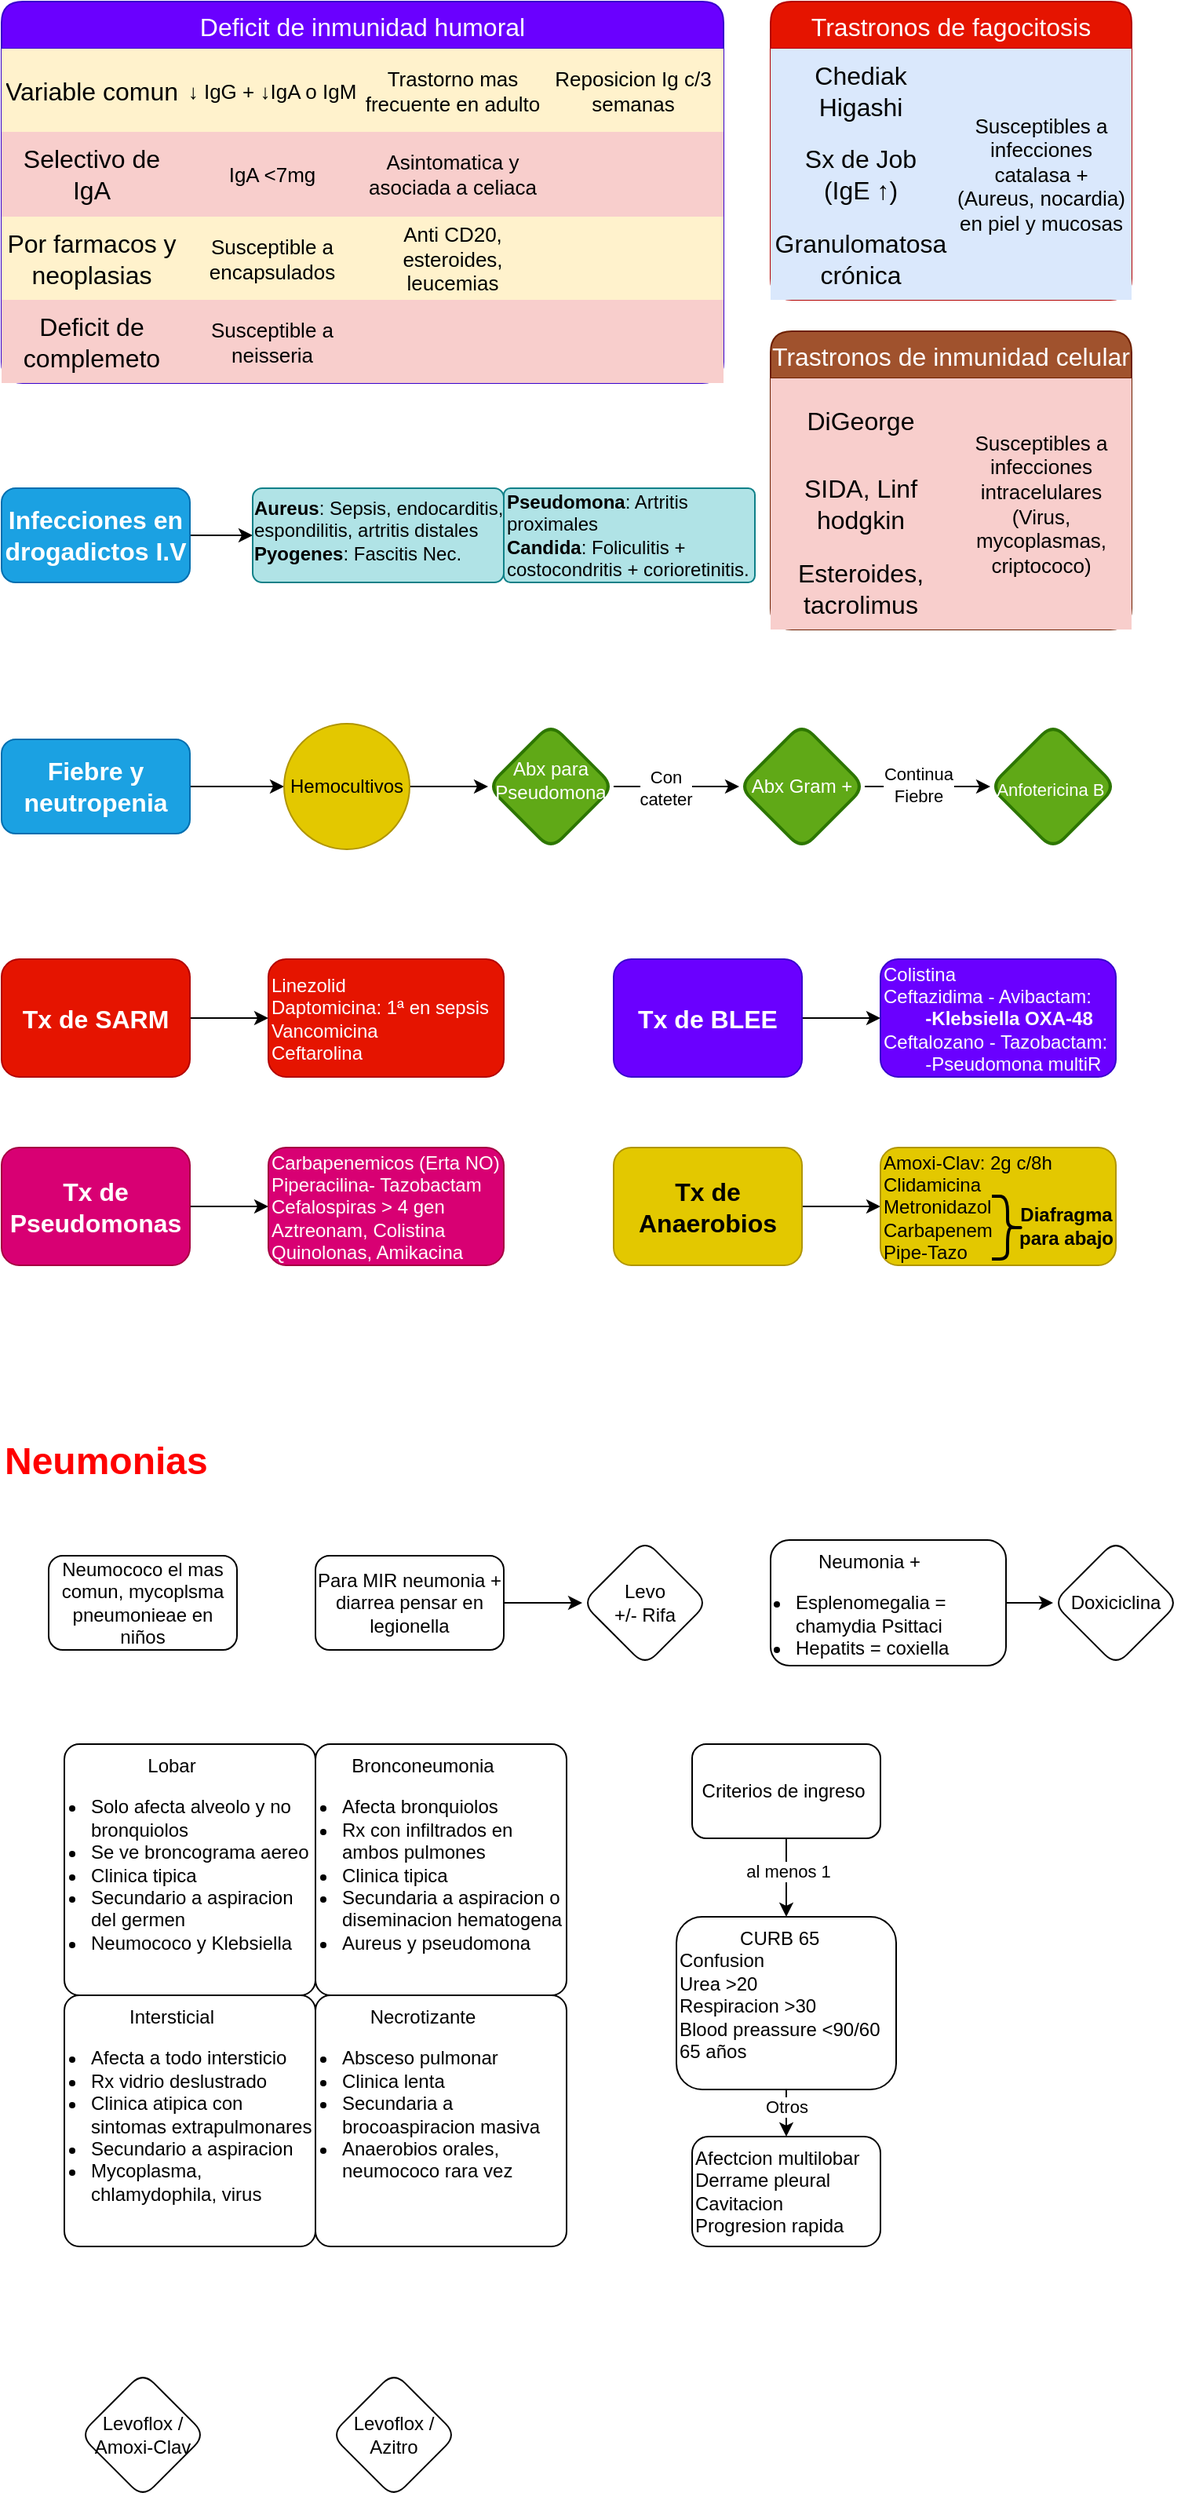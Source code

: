 <mxfile version="21.6.2" type="github">
  <diagram name="Página-1" id="2CrfE8WvnRpnQF9L1QOg">
    <mxGraphModel dx="821" dy="754" grid="1" gridSize="10" guides="1" tooltips="1" connect="1" arrows="1" fold="1" page="1" pageScale="1" pageWidth="850" pageHeight="1100" math="0" shadow="0">
      <root>
        <mxCell id="0" />
        <mxCell id="1" parent="0" />
        <mxCell id="TPgOUrvoIxnq0UZ94LA--1" value="Deficit de inmunidad humoral" style="shape=table;startSize=30;container=1;collapsible=0;childLayout=tableLayout;strokeColor=#3700CC;fontSize=16;rounded=1;fillColor=#6a00ff;fontColor=#ffffff;" parent="1" vertex="1">
          <mxGeometry x="80" y="90" width="460" height="243" as="geometry" />
        </mxCell>
        <mxCell id="TPgOUrvoIxnq0UZ94LA--2" value="" style="shape=tableRow;horizontal=0;startSize=0;swimlaneHead=0;swimlaneBody=0;strokeColor=inherit;top=0;left=0;bottom=0;right=0;collapsible=0;dropTarget=0;fillColor=none;points=[[0,0.5],[1,0.5]];portConstraint=eastwest;fontSize=16;" parent="TPgOUrvoIxnq0UZ94LA--1" vertex="1">
          <mxGeometry y="30" width="460" height="53" as="geometry" />
        </mxCell>
        <mxCell id="TPgOUrvoIxnq0UZ94LA--3" value="Variable comun" style="shape=partialRectangle;html=1;whiteSpace=wrap;connectable=0;strokeColor=#d6b656;overflow=hidden;fillColor=#fff2cc;top=0;left=0;bottom=0;right=0;pointerEvents=1;fontSize=16;" parent="TPgOUrvoIxnq0UZ94LA--2" vertex="1">
          <mxGeometry width="115" height="53" as="geometry">
            <mxRectangle width="115" height="53" as="alternateBounds" />
          </mxGeometry>
        </mxCell>
        <mxCell id="TPgOUrvoIxnq0UZ94LA--4" value="↓ IgG + ↓IgA o IgM" style="shape=partialRectangle;html=1;whiteSpace=wrap;connectable=0;strokeColor=#d6b656;overflow=hidden;fillColor=#fff2cc;top=0;left=0;bottom=0;right=0;pointerEvents=1;fontSize=13;" parent="TPgOUrvoIxnq0UZ94LA--2" vertex="1">
          <mxGeometry x="115" width="115" height="53" as="geometry">
            <mxRectangle width="115" height="53" as="alternateBounds" />
          </mxGeometry>
        </mxCell>
        <mxCell id="TPgOUrvoIxnq0UZ94LA--5" value="Trastorno mas frecuente en adulto" style="shape=partialRectangle;html=1;whiteSpace=wrap;connectable=0;strokeColor=#d6b656;overflow=hidden;fillColor=#fff2cc;top=0;left=0;bottom=0;right=0;pointerEvents=1;fontSize=13;" parent="TPgOUrvoIxnq0UZ94LA--2" vertex="1">
          <mxGeometry x="230" width="115" height="53" as="geometry">
            <mxRectangle width="115" height="53" as="alternateBounds" />
          </mxGeometry>
        </mxCell>
        <mxCell id="TPgOUrvoIxnq0UZ94LA--14" value="Reposicion Ig c/3 semanas" style="shape=partialRectangle;html=1;whiteSpace=wrap;connectable=0;strokeColor=#d6b656;overflow=hidden;fillColor=#fff2cc;top=0;left=0;bottom=0;right=0;pointerEvents=1;fontSize=13;" parent="TPgOUrvoIxnq0UZ94LA--2" vertex="1">
          <mxGeometry x="345" width="115" height="53" as="geometry">
            <mxRectangle width="115" height="53" as="alternateBounds" />
          </mxGeometry>
        </mxCell>
        <mxCell id="TPgOUrvoIxnq0UZ94LA--6" value="" style="shape=tableRow;horizontal=0;startSize=0;swimlaneHead=0;swimlaneBody=0;strokeColor=inherit;top=0;left=0;bottom=0;right=0;collapsible=0;dropTarget=0;fillColor=none;points=[[0,0.5],[1,0.5]];portConstraint=eastwest;fontSize=16;" parent="TPgOUrvoIxnq0UZ94LA--1" vertex="1">
          <mxGeometry y="83" width="460" height="54" as="geometry" />
        </mxCell>
        <mxCell id="TPgOUrvoIxnq0UZ94LA--7" value="Selectivo de IgA" style="shape=partialRectangle;html=1;whiteSpace=wrap;connectable=0;strokeColor=#b85450;overflow=hidden;fillColor=#f8cecc;top=0;left=0;bottom=0;right=0;pointerEvents=1;fontSize=16;" parent="TPgOUrvoIxnq0UZ94LA--6" vertex="1">
          <mxGeometry width="115" height="54" as="geometry">
            <mxRectangle width="115" height="54" as="alternateBounds" />
          </mxGeometry>
        </mxCell>
        <mxCell id="TPgOUrvoIxnq0UZ94LA--8" value="IgA &amp;lt;7mg" style="shape=partialRectangle;html=1;whiteSpace=wrap;connectable=0;strokeColor=#b85450;overflow=hidden;fillColor=#f8cecc;top=0;left=0;bottom=0;right=0;pointerEvents=1;fontSize=13;" parent="TPgOUrvoIxnq0UZ94LA--6" vertex="1">
          <mxGeometry x="115" width="115" height="54" as="geometry">
            <mxRectangle width="115" height="54" as="alternateBounds" />
          </mxGeometry>
        </mxCell>
        <mxCell id="TPgOUrvoIxnq0UZ94LA--9" value="Asintomatica y asociada a celiaca" style="shape=partialRectangle;html=1;whiteSpace=wrap;connectable=0;strokeColor=#b85450;overflow=hidden;fillColor=#f8cecc;top=0;left=0;bottom=0;right=0;pointerEvents=1;fontSize=13;" parent="TPgOUrvoIxnq0UZ94LA--6" vertex="1">
          <mxGeometry x="230" width="115" height="54" as="geometry">
            <mxRectangle width="115" height="54" as="alternateBounds" />
          </mxGeometry>
        </mxCell>
        <mxCell id="TPgOUrvoIxnq0UZ94LA--15" style="shape=partialRectangle;html=1;whiteSpace=wrap;connectable=0;strokeColor=#b85450;overflow=hidden;fillColor=#f8cecc;top=0;left=0;bottom=0;right=0;pointerEvents=1;fontSize=16;" parent="TPgOUrvoIxnq0UZ94LA--6" vertex="1">
          <mxGeometry x="345" width="115" height="54" as="geometry">
            <mxRectangle width="115" height="54" as="alternateBounds" />
          </mxGeometry>
        </mxCell>
        <mxCell id="TPgOUrvoIxnq0UZ94LA--10" value="" style="shape=tableRow;horizontal=0;startSize=0;swimlaneHead=0;swimlaneBody=0;strokeColor=inherit;top=0;left=0;bottom=0;right=0;collapsible=0;dropTarget=0;fillColor=none;points=[[0,0.5],[1,0.5]];portConstraint=eastwest;fontSize=16;" parent="TPgOUrvoIxnq0UZ94LA--1" vertex="1">
          <mxGeometry y="137" width="460" height="53" as="geometry" />
        </mxCell>
        <mxCell id="TPgOUrvoIxnq0UZ94LA--11" value="Por farmacos y neoplasias" style="shape=partialRectangle;html=1;whiteSpace=wrap;connectable=0;strokeColor=#d6b656;overflow=hidden;fillColor=#fff2cc;top=0;left=0;bottom=0;right=0;pointerEvents=1;fontSize=16;" parent="TPgOUrvoIxnq0UZ94LA--10" vertex="1">
          <mxGeometry width="115" height="53" as="geometry">
            <mxRectangle width="115" height="53" as="alternateBounds" />
          </mxGeometry>
        </mxCell>
        <mxCell id="TPgOUrvoIxnq0UZ94LA--12" value="&lt;font style=&quot;font-size: 13px;&quot;&gt;Susceptible a encapsulados&lt;br style=&quot;font-size: 13px;&quot;&gt;&lt;/font&gt;" style="shape=partialRectangle;html=1;whiteSpace=wrap;connectable=0;strokeColor=#d6b656;overflow=hidden;fillColor=#fff2cc;top=0;left=0;bottom=0;right=0;pointerEvents=1;fontSize=13;" parent="TPgOUrvoIxnq0UZ94LA--10" vertex="1">
          <mxGeometry x="115" width="115" height="53" as="geometry">
            <mxRectangle width="115" height="53" as="alternateBounds" />
          </mxGeometry>
        </mxCell>
        <mxCell id="TPgOUrvoIxnq0UZ94LA--13" value="Anti CD20, esteroides, leucemias" style="shape=partialRectangle;html=1;whiteSpace=wrap;connectable=0;strokeColor=#d6b656;overflow=hidden;fillColor=#fff2cc;top=0;left=0;bottom=0;right=0;pointerEvents=1;fontSize=13;" parent="TPgOUrvoIxnq0UZ94LA--10" vertex="1">
          <mxGeometry x="230" width="115" height="53" as="geometry">
            <mxRectangle width="115" height="53" as="alternateBounds" />
          </mxGeometry>
        </mxCell>
        <mxCell id="TPgOUrvoIxnq0UZ94LA--16" style="shape=partialRectangle;html=1;whiteSpace=wrap;connectable=0;strokeColor=#d6b656;overflow=hidden;fillColor=#fff2cc;top=0;left=0;bottom=0;right=0;pointerEvents=1;fontSize=16;" parent="TPgOUrvoIxnq0UZ94LA--10" vertex="1">
          <mxGeometry x="345" width="115" height="53" as="geometry">
            <mxRectangle width="115" height="53" as="alternateBounds" />
          </mxGeometry>
        </mxCell>
        <mxCell id="TPgOUrvoIxnq0UZ94LA--43" style="shape=tableRow;horizontal=0;startSize=0;swimlaneHead=0;swimlaneBody=0;strokeColor=inherit;top=0;left=0;bottom=0;right=0;collapsible=0;dropTarget=0;fillColor=none;points=[[0,0.5],[1,0.5]];portConstraint=eastwest;fontSize=16;" parent="TPgOUrvoIxnq0UZ94LA--1" vertex="1">
          <mxGeometry y="190" width="460" height="53" as="geometry" />
        </mxCell>
        <mxCell id="TPgOUrvoIxnq0UZ94LA--44" value="Deficit de complemeto" style="shape=partialRectangle;html=1;whiteSpace=wrap;connectable=0;strokeColor=#b85450;overflow=hidden;fillColor=#f8cecc;top=0;left=0;bottom=0;right=0;pointerEvents=1;fontSize=16;" parent="TPgOUrvoIxnq0UZ94LA--43" vertex="1">
          <mxGeometry width="115" height="53" as="geometry">
            <mxRectangle width="115" height="53" as="alternateBounds" />
          </mxGeometry>
        </mxCell>
        <mxCell id="TPgOUrvoIxnq0UZ94LA--45" value="Susceptible a neisseria" style="shape=partialRectangle;html=1;whiteSpace=wrap;connectable=0;strokeColor=#b85450;overflow=hidden;fillColor=#f8cecc;top=0;left=0;bottom=0;right=0;pointerEvents=1;fontSize=13;" parent="TPgOUrvoIxnq0UZ94LA--43" vertex="1">
          <mxGeometry x="115" width="115" height="53" as="geometry">
            <mxRectangle width="115" height="53" as="alternateBounds" />
          </mxGeometry>
        </mxCell>
        <mxCell id="TPgOUrvoIxnq0UZ94LA--46" style="shape=partialRectangle;html=1;whiteSpace=wrap;connectable=0;strokeColor=#b85450;overflow=hidden;fillColor=#f8cecc;top=0;left=0;bottom=0;right=0;pointerEvents=1;fontSize=13;" parent="TPgOUrvoIxnq0UZ94LA--43" vertex="1">
          <mxGeometry x="230" width="115" height="53" as="geometry">
            <mxRectangle width="115" height="53" as="alternateBounds" />
          </mxGeometry>
        </mxCell>
        <mxCell id="TPgOUrvoIxnq0UZ94LA--47" style="shape=partialRectangle;html=1;whiteSpace=wrap;connectable=0;strokeColor=#b85450;overflow=hidden;fillColor=#f8cecc;top=0;left=0;bottom=0;right=0;pointerEvents=1;fontSize=16;" parent="TPgOUrvoIxnq0UZ94LA--43" vertex="1">
          <mxGeometry x="345" width="115" height="53" as="geometry">
            <mxRectangle width="115" height="53" as="alternateBounds" />
          </mxGeometry>
        </mxCell>
        <mxCell id="TPgOUrvoIxnq0UZ94LA--17" value="Trastronos de fagocitosis" style="shape=table;startSize=30;container=1;collapsible=0;childLayout=tableLayout;strokeColor=#B20000;fontSize=16;rounded=1;fillColor=#e51400;fontColor=#ffffff;" parent="1" vertex="1">
          <mxGeometry x="570" y="90" width="230" height="190" as="geometry" />
        </mxCell>
        <mxCell id="TPgOUrvoIxnq0UZ94LA--18" value="" style="shape=tableRow;horizontal=0;startSize=0;swimlaneHead=0;swimlaneBody=0;strokeColor=inherit;top=0;left=0;bottom=0;right=0;collapsible=0;dropTarget=0;fillColor=none;points=[[0,0.5],[1,0.5]];portConstraint=eastwest;fontSize=16;" parent="TPgOUrvoIxnq0UZ94LA--17" vertex="1">
          <mxGeometry y="30" width="230" height="53" as="geometry" />
        </mxCell>
        <mxCell id="TPgOUrvoIxnq0UZ94LA--19" value="Chediak Higashi" style="shape=partialRectangle;html=1;whiteSpace=wrap;connectable=0;strokeColor=#6c8ebf;overflow=hidden;fillColor=#dae8fc;top=0;left=0;bottom=0;right=0;pointerEvents=1;fontSize=16;" parent="TPgOUrvoIxnq0UZ94LA--18" vertex="1">
          <mxGeometry width="115" height="53" as="geometry">
            <mxRectangle width="115" height="53" as="alternateBounds" />
          </mxGeometry>
        </mxCell>
        <mxCell id="TPgOUrvoIxnq0UZ94LA--20" value="Susceptibles a infecciones catalasa + &lt;br&gt;(Aureus, nocardia) en piel y mucosas" style="shape=partialRectangle;html=1;whiteSpace=wrap;connectable=0;strokeColor=#6c8ebf;overflow=hidden;fillColor=#dae8fc;top=0;left=0;bottom=0;right=0;pointerEvents=1;fontSize=13;rowspan=3;colspan=1;align=center;" parent="TPgOUrvoIxnq0UZ94LA--18" vertex="1">
          <mxGeometry x="115" width="115" height="160" as="geometry">
            <mxRectangle width="115" height="53" as="alternateBounds" />
          </mxGeometry>
        </mxCell>
        <mxCell id="TPgOUrvoIxnq0UZ94LA--23" value="" style="shape=tableRow;horizontal=0;startSize=0;swimlaneHead=0;swimlaneBody=0;strokeColor=inherit;top=0;left=0;bottom=0;right=0;collapsible=0;dropTarget=0;fillColor=none;points=[[0,0.5],[1,0.5]];portConstraint=eastwest;fontSize=16;" parent="TPgOUrvoIxnq0UZ94LA--17" vertex="1">
          <mxGeometry y="83" width="230" height="54" as="geometry" />
        </mxCell>
        <mxCell id="TPgOUrvoIxnq0UZ94LA--24" value="Sx de Job &lt;br&gt;(IgE ↑)" style="shape=partialRectangle;html=1;whiteSpace=wrap;connectable=0;strokeColor=#6c8ebf;overflow=hidden;fillColor=#dae8fc;top=0;left=0;bottom=0;right=0;pointerEvents=1;fontSize=16;" parent="TPgOUrvoIxnq0UZ94LA--23" vertex="1">
          <mxGeometry width="115" height="54" as="geometry">
            <mxRectangle width="115" height="54" as="alternateBounds" />
          </mxGeometry>
        </mxCell>
        <mxCell id="TPgOUrvoIxnq0UZ94LA--25" value="IgA &amp;lt;7mg" style="shape=partialRectangle;html=1;whiteSpace=wrap;connectable=0;strokeColor=inherit;overflow=hidden;fillColor=none;top=0;left=0;bottom=0;right=0;pointerEvents=1;fontSize=13;" parent="TPgOUrvoIxnq0UZ94LA--23" vertex="1" visible="0">
          <mxGeometry x="115" width="115" height="54" as="geometry">
            <mxRectangle width="115" height="54" as="alternateBounds" />
          </mxGeometry>
        </mxCell>
        <mxCell id="TPgOUrvoIxnq0UZ94LA--28" value="" style="shape=tableRow;horizontal=0;startSize=0;swimlaneHead=0;swimlaneBody=0;strokeColor=inherit;top=0;left=0;bottom=0;right=0;collapsible=0;dropTarget=0;fillColor=none;points=[[0,0.5],[1,0.5]];portConstraint=eastwest;fontSize=16;" parent="TPgOUrvoIxnq0UZ94LA--17" vertex="1">
          <mxGeometry y="137" width="230" height="53" as="geometry" />
        </mxCell>
        <mxCell id="TPgOUrvoIxnq0UZ94LA--29" value="Granulomatosa crónica" style="shape=partialRectangle;html=1;whiteSpace=wrap;connectable=0;strokeColor=#6c8ebf;overflow=hidden;fillColor=#dae8fc;top=0;left=0;bottom=0;right=0;pointerEvents=1;fontSize=16;" parent="TPgOUrvoIxnq0UZ94LA--28" vertex="1">
          <mxGeometry width="115" height="53" as="geometry">
            <mxRectangle width="115" height="53" as="alternateBounds" />
          </mxGeometry>
        </mxCell>
        <mxCell id="TPgOUrvoIxnq0UZ94LA--30" value="&lt;font style=&quot;font-size: 13px;&quot;&gt;Susceptible a encapsulados&lt;br style=&quot;font-size: 13px;&quot;&gt;&lt;/font&gt;" style="shape=partialRectangle;html=1;whiteSpace=wrap;connectable=0;strokeColor=inherit;overflow=hidden;fillColor=none;top=0;left=0;bottom=0;right=0;pointerEvents=1;fontSize=13;" parent="TPgOUrvoIxnq0UZ94LA--28" vertex="1" visible="0">
          <mxGeometry x="115" width="115" height="53" as="geometry">
            <mxRectangle width="115" height="53" as="alternateBounds" />
          </mxGeometry>
        </mxCell>
        <mxCell id="TPgOUrvoIxnq0UZ94LA--33" value="Trastronos de inmunidad celular" style="shape=table;startSize=30;container=1;collapsible=0;childLayout=tableLayout;strokeColor=#6D1F00;fontSize=16;rounded=1;fillColor=#a0522d;fontColor=#ffffff;" parent="1" vertex="1">
          <mxGeometry x="570" y="300" width="230" height="190" as="geometry" />
        </mxCell>
        <mxCell id="TPgOUrvoIxnq0UZ94LA--34" value="" style="shape=tableRow;horizontal=0;startSize=0;swimlaneHead=0;swimlaneBody=0;strokeColor=inherit;top=0;left=0;bottom=0;right=0;collapsible=0;dropTarget=0;fillColor=none;points=[[0,0.5],[1,0.5]];portConstraint=eastwest;fontSize=16;" parent="TPgOUrvoIxnq0UZ94LA--33" vertex="1">
          <mxGeometry y="30" width="230" height="53" as="geometry" />
        </mxCell>
        <mxCell id="TPgOUrvoIxnq0UZ94LA--35" value="DiGeorge" style="shape=partialRectangle;html=1;whiteSpace=wrap;connectable=0;strokeColor=#b85450;overflow=hidden;fillColor=#f8cecc;top=0;left=0;bottom=0;right=0;pointerEvents=1;fontSize=16;" parent="TPgOUrvoIxnq0UZ94LA--34" vertex="1">
          <mxGeometry width="115" height="53" as="geometry">
            <mxRectangle width="115" height="53" as="alternateBounds" />
          </mxGeometry>
        </mxCell>
        <mxCell id="TPgOUrvoIxnq0UZ94LA--36" value="Susceptibles a infecciones intracelulares (Virus, mycoplasmas, criptococo)" style="shape=partialRectangle;html=1;whiteSpace=wrap;connectable=0;strokeColor=#b85450;overflow=hidden;fillColor=#f8cecc;top=0;left=0;bottom=0;right=0;pointerEvents=1;fontSize=13;rowspan=3;colspan=1;" parent="TPgOUrvoIxnq0UZ94LA--34" vertex="1">
          <mxGeometry x="115" width="115" height="160" as="geometry">
            <mxRectangle width="115" height="53" as="alternateBounds" />
          </mxGeometry>
        </mxCell>
        <mxCell id="TPgOUrvoIxnq0UZ94LA--37" value="" style="shape=tableRow;horizontal=0;startSize=0;swimlaneHead=0;swimlaneBody=0;strokeColor=inherit;top=0;left=0;bottom=0;right=0;collapsible=0;dropTarget=0;fillColor=none;points=[[0,0.5],[1,0.5]];portConstraint=eastwest;fontSize=16;" parent="TPgOUrvoIxnq0UZ94LA--33" vertex="1">
          <mxGeometry y="83" width="230" height="54" as="geometry" />
        </mxCell>
        <mxCell id="TPgOUrvoIxnq0UZ94LA--38" value="SIDA, Linf hodgkin" style="shape=partialRectangle;html=1;whiteSpace=wrap;connectable=0;strokeColor=#b85450;overflow=hidden;fillColor=#f8cecc;top=0;left=0;bottom=0;right=0;pointerEvents=1;fontSize=16;" parent="TPgOUrvoIxnq0UZ94LA--37" vertex="1">
          <mxGeometry width="115" height="54" as="geometry">
            <mxRectangle width="115" height="54" as="alternateBounds" />
          </mxGeometry>
        </mxCell>
        <mxCell id="TPgOUrvoIxnq0UZ94LA--39" value="IgA &amp;lt;7mg" style="shape=partialRectangle;html=1;whiteSpace=wrap;connectable=0;strokeColor=inherit;overflow=hidden;fillColor=none;top=0;left=0;bottom=0;right=0;pointerEvents=1;fontSize=13;" parent="TPgOUrvoIxnq0UZ94LA--37" vertex="1" visible="0">
          <mxGeometry x="115" width="115" height="54" as="geometry">
            <mxRectangle width="115" height="54" as="alternateBounds" />
          </mxGeometry>
        </mxCell>
        <mxCell id="TPgOUrvoIxnq0UZ94LA--40" value="" style="shape=tableRow;horizontal=0;startSize=0;swimlaneHead=0;swimlaneBody=0;strokeColor=inherit;top=0;left=0;bottom=0;right=0;collapsible=0;dropTarget=0;fillColor=none;points=[[0,0.5],[1,0.5]];portConstraint=eastwest;fontSize=16;" parent="TPgOUrvoIxnq0UZ94LA--33" vertex="1">
          <mxGeometry y="137" width="230" height="53" as="geometry" />
        </mxCell>
        <mxCell id="TPgOUrvoIxnq0UZ94LA--41" value="Esteroides, tacrolimus" style="shape=partialRectangle;html=1;whiteSpace=wrap;connectable=0;strokeColor=#b85450;overflow=hidden;fillColor=#f8cecc;top=0;left=0;bottom=0;right=0;pointerEvents=1;fontSize=16;" parent="TPgOUrvoIxnq0UZ94LA--40" vertex="1">
          <mxGeometry width="115" height="53" as="geometry">
            <mxRectangle width="115" height="53" as="alternateBounds" />
          </mxGeometry>
        </mxCell>
        <mxCell id="TPgOUrvoIxnq0UZ94LA--42" value="&lt;font style=&quot;font-size: 13px;&quot;&gt;Susceptible a encapsulados&lt;br style=&quot;font-size: 13px;&quot;&gt;&lt;/font&gt;" style="shape=partialRectangle;html=1;whiteSpace=wrap;connectable=0;strokeColor=inherit;overflow=hidden;fillColor=none;top=0;left=0;bottom=0;right=0;pointerEvents=1;fontSize=13;" parent="TPgOUrvoIxnq0UZ94LA--40" vertex="1" visible="0">
          <mxGeometry x="115" width="115" height="53" as="geometry">
            <mxRectangle width="115" height="53" as="alternateBounds" />
          </mxGeometry>
        </mxCell>
        <mxCell id="DG7osGkd72HydQvR9eQq-3" value="" style="edgeStyle=orthogonalEdgeStyle;rounded=0;orthogonalLoop=1;jettySize=auto;html=1;" parent="1" source="DG7osGkd72HydQvR9eQq-1" target="DG7osGkd72HydQvR9eQq-2" edge="1">
          <mxGeometry relative="1" as="geometry" />
        </mxCell>
        <mxCell id="DG7osGkd72HydQvR9eQq-1" value="Infecciones en drogadictos I.V" style="rounded=1;whiteSpace=wrap;html=1;fontSize=16;fontStyle=1;fillColor=#1ba1e2;fontColor=#ffffff;strokeColor=#006EAF;" parent="1" vertex="1">
          <mxGeometry x="80" y="400" width="120" height="60" as="geometry" />
        </mxCell>
        <mxCell id="DG7osGkd72HydQvR9eQq-2" value="&lt;b&gt;Aureus&lt;/b&gt;: Sepsis, endocarditis, espondilitis, artritis distales&lt;br&gt;&lt;b&gt;Pyogenes&lt;/b&gt;: Fascitis Nec." style="rounded=1;whiteSpace=wrap;html=1;align=left;arcSize=10;verticalAlign=top;spacing=1;fillColor=#b0e3e6;strokeColor=#0e8088;" parent="1" vertex="1">
          <mxGeometry x="240" y="400" width="160" height="60" as="geometry" />
        </mxCell>
        <mxCell id="DG7osGkd72HydQvR9eQq-4" value="&lt;b&gt;Pseudomona&lt;/b&gt;: Artritis proximales&lt;br&gt;&lt;b&gt;Candida&lt;/b&gt;: Foliculitis + costocondritis + corioretinitis." style="rounded=1;whiteSpace=wrap;html=1;align=left;arcSize=7;verticalAlign=middle;fillColor=#b0e3e6;strokeColor=#0e8088;" parent="1" vertex="1">
          <mxGeometry x="400" y="400" width="160" height="60" as="geometry" />
        </mxCell>
        <mxCell id="DG7osGkd72HydQvR9eQq-11" value="" style="edgeStyle=orthogonalEdgeStyle;rounded=0;orthogonalLoop=1;jettySize=auto;html=1;" parent="1" source="DG7osGkd72HydQvR9eQq-5" target="DG7osGkd72HydQvR9eQq-10" edge="1">
          <mxGeometry relative="1" as="geometry" />
        </mxCell>
        <mxCell id="DG7osGkd72HydQvR9eQq-5" value="Fiebre y neutropenia" style="rounded=1;whiteSpace=wrap;html=1;fontSize=16;fontStyle=1;fillColor=#1ba1e2;fontColor=#ffffff;strokeColor=#006EAF;" parent="1" vertex="1">
          <mxGeometry x="80" y="560" width="120" height="60" as="geometry" />
        </mxCell>
        <mxCell id="DG7osGkd72HydQvR9eQq-13" value="" style="edgeStyle=orthogonalEdgeStyle;rounded=0;orthogonalLoop=1;jettySize=auto;html=1;" parent="1" source="DG7osGkd72HydQvR9eQq-10" target="DG7osGkd72HydQvR9eQq-12" edge="1">
          <mxGeometry relative="1" as="geometry" />
        </mxCell>
        <mxCell id="DG7osGkd72HydQvR9eQq-10" value="Hemocultivos" style="ellipse;whiteSpace=wrap;html=1;rounded=1;fillColor=#e3c800;fontColor=#000000;strokeColor=#B09500;" parent="1" vertex="1">
          <mxGeometry x="260" y="550" width="80" height="80" as="geometry" />
        </mxCell>
        <mxCell id="DG7osGkd72HydQvR9eQq-15" value="" style="edgeStyle=orthogonalEdgeStyle;rounded=0;orthogonalLoop=1;jettySize=auto;html=1;" parent="1" source="DG7osGkd72HydQvR9eQq-12" target="DG7osGkd72HydQvR9eQq-14" edge="1">
          <mxGeometry relative="1" as="geometry" />
        </mxCell>
        <mxCell id="DG7osGkd72HydQvR9eQq-24" value="Con &lt;br&gt;cateter" style="edgeLabel;html=1;align=center;verticalAlign=middle;resizable=0;points=[];" parent="DG7osGkd72HydQvR9eQq-15" vertex="1" connectable="0">
          <mxGeometry x="-0.3" y="-1" relative="1" as="geometry">
            <mxPoint x="5" as="offset" />
          </mxGeometry>
        </mxCell>
        <mxCell id="DG7osGkd72HydQvR9eQq-17" value="" style="edgeStyle=orthogonalEdgeStyle;rounded=0;orthogonalLoop=1;jettySize=auto;html=1;exitX=1;exitY=0.5;exitDx=0;exitDy=0;" parent="1" source="DG7osGkd72HydQvR9eQq-14" target="DG7osGkd72HydQvR9eQq-16" edge="1">
          <mxGeometry relative="1" as="geometry" />
        </mxCell>
        <mxCell id="DG7osGkd72HydQvR9eQq-18" value="Continua&lt;br&gt;Fiebre" style="edgeLabel;html=1;align=center;verticalAlign=middle;resizable=0;points=[];" parent="DG7osGkd72HydQvR9eQq-17" vertex="1" connectable="0">
          <mxGeometry x="-0.275" y="1" relative="1" as="geometry">
            <mxPoint x="5" as="offset" />
          </mxGeometry>
        </mxCell>
        <mxCell id="DG7osGkd72HydQvR9eQq-12" value="Abx para Pseudomona" style="rhombus;whiteSpace=wrap;html=1;rounded=1;spacingTop=-9;fillColor=#60a917;fontColor=#ffffff;strokeColor=#2D7600;strokeWidth=2;" parent="1" vertex="1">
          <mxGeometry x="390" y="550" width="80" height="80" as="geometry" />
        </mxCell>
        <mxCell id="DG7osGkd72HydQvR9eQq-14" value="&lt;div style=&quot;&quot;&gt;&lt;/div&gt;Abx Gram +" style="rhombus;whiteSpace=wrap;html=1;rounded=1;spacing=4;align=center;fillColor=#60a917;fontColor=#ffffff;strokeColor=#2D7600;strokeWidth=2;" parent="1" vertex="1">
          <mxGeometry x="550" y="550" width="80" height="80" as="geometry" />
        </mxCell>
        <mxCell id="DG7osGkd72HydQvR9eQq-16" value="Anfotericina B&amp;nbsp;" style="rhombus;whiteSpace=wrap;html=1;rounded=1;spacingTop=4;fontSize=11;fillColor=#60a917;fontColor=#ffffff;strokeColor=#2D7600;strokeWidth=2;" parent="1" vertex="1">
          <mxGeometry x="710" y="550" width="80" height="80" as="geometry" />
        </mxCell>
        <mxCell id="oTwkvesEyQl_i262vGw3-4" value="" style="edgeStyle=orthogonalEdgeStyle;rounded=0;orthogonalLoop=1;jettySize=auto;html=1;" parent="1" source="oTwkvesEyQl_i262vGw3-1" target="oTwkvesEyQl_i262vGw3-3" edge="1">
          <mxGeometry relative="1" as="geometry" />
        </mxCell>
        <mxCell id="oTwkvesEyQl_i262vGw3-1" value="Tx de SARM" style="rounded=1;whiteSpace=wrap;html=1;fontSize=16;fontStyle=1;fillColor=#e51400;fontColor=#ffffff;strokeColor=#B20000;" parent="1" vertex="1">
          <mxGeometry x="80" y="700" width="120" height="75" as="geometry" />
        </mxCell>
        <mxCell id="oTwkvesEyQl_i262vGw3-3" value="Linezolid&lt;br&gt;Daptomicina: 1ª en sepsis&lt;br&gt;Vancomicina&lt;br&gt;Ceftarolina" style="rounded=1;whiteSpace=wrap;html=1;align=left;fillColor=#e51400;fontColor=#ffffff;strokeColor=#B20000;" parent="1" vertex="1">
          <mxGeometry x="250" y="700" width="150" height="75" as="geometry" />
        </mxCell>
        <mxCell id="oTwkvesEyQl_i262vGw3-5" value="" style="edgeStyle=orthogonalEdgeStyle;rounded=0;orthogonalLoop=1;jettySize=auto;html=1;" parent="1" source="oTwkvesEyQl_i262vGw3-6" target="oTwkvesEyQl_i262vGw3-7" edge="1">
          <mxGeometry relative="1" as="geometry" />
        </mxCell>
        <mxCell id="oTwkvesEyQl_i262vGw3-6" value="Tx de BLEE" style="rounded=1;whiteSpace=wrap;html=1;fontSize=16;fontStyle=1;fillColor=#6a00ff;fontColor=#ffffff;strokeColor=#3700CC;" parent="1" vertex="1">
          <mxGeometry x="470" y="700" width="120" height="75" as="geometry" />
        </mxCell>
        <mxCell id="oTwkvesEyQl_i262vGw3-7" value="&lt;div&gt;Colistina&lt;/div&gt;&lt;div&gt;Ceftazidima - Avibactam:&lt;/div&gt;&lt;div&gt;&lt;b&gt;&lt;span style=&quot;white-space: pre;&quot;&gt;&#x9;&lt;/span&gt;-Klebsiella OXA-48&lt;/b&gt;&lt;br&gt;&lt;/div&gt;&lt;div&gt;Ceftalozano - Tazobactam:&lt;/div&gt;&lt;div&gt;&lt;span style=&quot;white-space: pre;&quot;&gt;&#x9;&lt;/span&gt;-Pseudomona multiR&lt;br&gt;&lt;/div&gt;" style="rounded=1;whiteSpace=wrap;html=1;align=left;fillColor=#6a00ff;fontColor=#ffffff;strokeColor=#3700CC;" parent="1" vertex="1">
          <mxGeometry x="640" y="700" width="150" height="75" as="geometry" />
        </mxCell>
        <mxCell id="oTwkvesEyQl_i262vGw3-8" value="" style="edgeStyle=orthogonalEdgeStyle;rounded=0;orthogonalLoop=1;jettySize=auto;html=1;" parent="1" source="oTwkvesEyQl_i262vGw3-9" target="oTwkvesEyQl_i262vGw3-10" edge="1">
          <mxGeometry relative="1" as="geometry" />
        </mxCell>
        <mxCell id="oTwkvesEyQl_i262vGw3-9" value="Tx de Pseudomonas" style="rounded=1;whiteSpace=wrap;html=1;fontSize=16;fontStyle=1;fillColor=#d80073;fontColor=#ffffff;strokeColor=#A50040;" parent="1" vertex="1">
          <mxGeometry x="80" y="820" width="120" height="75" as="geometry" />
        </mxCell>
        <mxCell id="oTwkvesEyQl_i262vGw3-10" value="&lt;div&gt;Carbapenemicos (Erta NO)&lt;/div&gt;&lt;div&gt;Piperacilina- Tazobactam&lt;/div&gt;Cefalospiras &amp;gt; 4 gen&lt;br&gt;&lt;div&gt;Aztreonam, Colistina&lt;br&gt;&lt;/div&gt;&lt;div&gt;Quinolonas, Amikacina&lt;br&gt;&lt;/div&gt;" style="rounded=1;whiteSpace=wrap;html=1;align=left;fillColor=#d80073;fontColor=#ffffff;strokeColor=#A50040;" parent="1" vertex="1">
          <mxGeometry x="250" y="820" width="150" height="75" as="geometry" />
        </mxCell>
        <mxCell id="oTwkvesEyQl_i262vGw3-11" value="" style="edgeStyle=orthogonalEdgeStyle;rounded=0;orthogonalLoop=1;jettySize=auto;html=1;" parent="1" source="oTwkvesEyQl_i262vGw3-12" target="oTwkvesEyQl_i262vGw3-13" edge="1">
          <mxGeometry relative="1" as="geometry" />
        </mxCell>
        <mxCell id="oTwkvesEyQl_i262vGw3-12" value="Tx de Anaerobios" style="rounded=1;whiteSpace=wrap;html=1;fontSize=16;fontStyle=1;fillColor=#e3c800;fontColor=#000000;strokeColor=#B09500;" parent="1" vertex="1">
          <mxGeometry x="470" y="820" width="120" height="75" as="geometry" />
        </mxCell>
        <mxCell id="oTwkvesEyQl_i262vGw3-13" value="&lt;div&gt;Amoxi-Clav: 2g c/8h&lt;/div&gt;&lt;div&gt;Clidamicina&lt;br&gt;&lt;/div&gt;&lt;div&gt;Metronidazol&lt;/div&gt;&lt;div&gt;Carbapenem&lt;br&gt;&lt;/div&gt;&lt;div&gt;Pipe-Tazo&lt;br&gt;&lt;/div&gt;" style="rounded=1;whiteSpace=wrap;html=1;align=left;fillColor=#e3c800;fontColor=#000000;strokeColor=#B09500;" parent="1" vertex="1">
          <mxGeometry x="640" y="820" width="150" height="75" as="geometry" />
        </mxCell>
        <mxCell id="oTwkvesEyQl_i262vGw3-14" value="" style="shape=curlyBracket;whiteSpace=wrap;html=1;rounded=1;flipH=1;labelPosition=right;verticalLabelPosition=middle;align=left;verticalAlign=middle;strokeWidth=2;" parent="1" vertex="1">
          <mxGeometry x="711" y="851" width="20" height="40" as="geometry" />
        </mxCell>
        <mxCell id="oTwkvesEyQl_i262vGw3-15" value="&lt;div&gt;Diafragma&lt;/div&gt;&lt;div&gt;para abajo&lt;br&gt;&lt;/div&gt;" style="text;html=1;align=center;verticalAlign=middle;resizable=0;points=[];autosize=1;strokeColor=none;fillColor=none;fontStyle=1" parent="1" vertex="1">
          <mxGeometry x="718" y="850" width="80" height="40" as="geometry" />
        </mxCell>
        <mxCell id="oTwkvesEyQl_i262vGw3-17" value="Neumonias" style="text;strokeColor=none;fillColor=none;html=1;fontSize=24;fontStyle=1;verticalAlign=middle;align=left;fontColor=#FF0000;" parent="1" vertex="1">
          <mxGeometry x="80" y="1000" width="160" height="40" as="geometry" />
        </mxCell>
        <mxCell id="oTwkvesEyQl_i262vGw3-18" value="Neumococo el mas comun, mycoplsma pneumonieae en niños" style="rounded=1;whiteSpace=wrap;html=1;" parent="1" vertex="1">
          <mxGeometry x="110" y="1080" width="120" height="60" as="geometry" />
        </mxCell>
        <mxCell id="oTwkvesEyQl_i262vGw3-22" value="" style="edgeStyle=orthogonalEdgeStyle;rounded=0;orthogonalLoop=1;jettySize=auto;html=1;" parent="1" source="oTwkvesEyQl_i262vGw3-19" target="oTwkvesEyQl_i262vGw3-21" edge="1">
          <mxGeometry relative="1" as="geometry" />
        </mxCell>
        <mxCell id="oTwkvesEyQl_i262vGw3-19" value="Para MIR neumonia + diarrea pensar en legionella" style="whiteSpace=wrap;html=1;rounded=1;" parent="1" vertex="1">
          <mxGeometry x="280" y="1080" width="120" height="60" as="geometry" />
        </mxCell>
        <mxCell id="oTwkvesEyQl_i262vGw3-21" value="&lt;div&gt;Levo &lt;br&gt;&lt;/div&gt;&lt;div&gt;+/- Rifa&lt;/div&gt;" style="rhombus;whiteSpace=wrap;html=1;rounded=1;" parent="1" vertex="1">
          <mxGeometry x="450" y="1070" width="80" height="80" as="geometry" />
        </mxCell>
        <mxCell id="oTwkvesEyQl_i262vGw3-26" value="&lt;div align=&quot;center&quot;&gt;Lobar&lt;/div&gt;&lt;div&gt;&lt;ul&gt;&lt;li&gt;Solo afecta alveolo y no bronquiolos&lt;/li&gt;&lt;li&gt;Se ve broncograma aereo&lt;/li&gt;&lt;li&gt;Clinica tipica&lt;/li&gt;&lt;li&gt;Secundario a aspiracion del germen&lt;br&gt;&lt;/li&gt;&lt;li&gt;Neumococo y Klebsiella&lt;br&gt;&lt;/li&gt;&lt;/ul&gt;&lt;/div&gt;" style="rounded=1;whiteSpace=wrap;html=1;arcSize=6;verticalAlign=top;align=left;spacingLeft=-25;" parent="1" vertex="1">
          <mxGeometry x="120" y="1200" width="160" height="160" as="geometry" />
        </mxCell>
        <mxCell id="oTwkvesEyQl_i262vGw3-27" value="&lt;div align=&quot;center&quot;&gt;Bronconeumonia&lt;/div&gt;&lt;div&gt;&lt;ul&gt;&lt;li&gt;Afecta bronquiolos&lt;/li&gt;&lt;li&gt;Rx con infiltrados en ambos pulmones&lt;/li&gt;&lt;li&gt;Clinica tipica&lt;/li&gt;&lt;li&gt;Secundaria a aspiracion o diseminacion hematogena&lt;br&gt;&lt;/li&gt;&lt;li&gt;Aureus y pseudomona&lt;br&gt;&lt;/li&gt;&lt;/ul&gt;&lt;/div&gt;" style="rounded=1;whiteSpace=wrap;html=1;arcSize=6;verticalAlign=top;align=left;spacingLeft=-25;" parent="1" vertex="1">
          <mxGeometry x="280" y="1200" width="160" height="160" as="geometry" />
        </mxCell>
        <mxCell id="oTwkvesEyQl_i262vGw3-28" value="&lt;div align=&quot;center&quot;&gt;Intersticial&lt;/div&gt;&lt;div&gt;&lt;ul&gt;&lt;li&gt;Afecta a todo intersticio&lt;/li&gt;&lt;li&gt;Rx vidrio deslustrado&lt;/li&gt;&lt;li&gt;Clinica atipica con sintomas extrapulmonares&lt;/li&gt;&lt;li&gt;Secundario a aspiracion&lt;/li&gt;&lt;li&gt;Mycoplasma, chlamydophila, virus&lt;br&gt;&lt;/li&gt;&lt;/ul&gt;&lt;/div&gt;" style="rounded=1;whiteSpace=wrap;html=1;arcSize=6;verticalAlign=top;align=left;spacingLeft=-25;" parent="1" vertex="1">
          <mxGeometry x="120" y="1360" width="160" height="160" as="geometry" />
        </mxCell>
        <mxCell id="oTwkvesEyQl_i262vGw3-29" value="&lt;div align=&quot;center&quot;&gt;Necrotizante&lt;/div&gt;&lt;div&gt;&lt;ul&gt;&lt;li&gt;Absceso pulmonar&lt;br&gt;&lt;/li&gt;&lt;li&gt;Clinica lenta&lt;/li&gt;&lt;li&gt;Secundaria a brocoaspiracion masiva&lt;br&gt;&lt;/li&gt;&lt;li&gt;Anaerobios orales, neumococo rara vez&lt;br&gt;&lt;/li&gt;&lt;/ul&gt;&lt;/div&gt;" style="rounded=1;whiteSpace=wrap;html=1;arcSize=6;verticalAlign=top;align=left;spacingLeft=-25;" parent="1" vertex="1">
          <mxGeometry x="280" y="1360" width="160" height="160" as="geometry" />
        </mxCell>
        <mxCell id="sHQAMOlgaIM1nV1TYifh-15" value="" style="edgeStyle=orthogonalEdgeStyle;rounded=0;orthogonalLoop=1;jettySize=auto;html=1;" edge="1" parent="1" source="oTwkvesEyQl_i262vGw3-30" target="sHQAMOlgaIM1nV1TYifh-14">
          <mxGeometry relative="1" as="geometry" />
        </mxCell>
        <mxCell id="oTwkvesEyQl_i262vGw3-30" value="&lt;div&gt;&lt;div style=&quot;text-align: center;&quot;&gt;&lt;span style=&quot;background-color: initial;&quot;&gt;Neumonia +&lt;/span&gt;&lt;/div&gt;&lt;ul&gt;&lt;li&gt;Esplenomegalia = chamydia Psittaci&lt;/li&gt;&lt;li&gt;Hepatits = coxiella&lt;/li&gt;&lt;/ul&gt;&lt;/div&gt;" style="rounded=1;whiteSpace=wrap;html=1;align=left;spacingLeft=-26;verticalAlign=top;" parent="1" vertex="1">
          <mxGeometry x="570" y="1070" width="150" height="80" as="geometry" />
        </mxCell>
        <mxCell id="sHQAMOlgaIM1nV1TYifh-3" value="" style="edgeStyle=orthogonalEdgeStyle;rounded=0;orthogonalLoop=1;jettySize=auto;html=1;" edge="1" parent="1" source="sHQAMOlgaIM1nV1TYifh-1" target="sHQAMOlgaIM1nV1TYifh-2">
          <mxGeometry relative="1" as="geometry" />
        </mxCell>
        <mxCell id="sHQAMOlgaIM1nV1TYifh-4" value="al menos 1" style="edgeLabel;html=1;align=center;verticalAlign=middle;resizable=0;points=[];" vertex="1" connectable="0" parent="sHQAMOlgaIM1nV1TYifh-3">
          <mxGeometry x="-0.16" y="1" relative="1" as="geometry">
            <mxPoint as="offset" />
          </mxGeometry>
        </mxCell>
        <mxCell id="sHQAMOlgaIM1nV1TYifh-1" value="Criterios de ingreso&amp;nbsp;" style="rounded=1;whiteSpace=wrap;html=1;" vertex="1" parent="1">
          <mxGeometry x="520" y="1200" width="120" height="60" as="geometry" />
        </mxCell>
        <mxCell id="sHQAMOlgaIM1nV1TYifh-6" value="" style="edgeStyle=orthogonalEdgeStyle;rounded=0;orthogonalLoop=1;jettySize=auto;html=1;" edge="1" parent="1" source="sHQAMOlgaIM1nV1TYifh-2" target="sHQAMOlgaIM1nV1TYifh-5">
          <mxGeometry relative="1" as="geometry" />
        </mxCell>
        <mxCell id="sHQAMOlgaIM1nV1TYifh-7" value="Otros" style="edgeLabel;html=1;align=center;verticalAlign=middle;resizable=0;points=[];" vertex="1" connectable="0" parent="sHQAMOlgaIM1nV1TYifh-6">
          <mxGeometry x="0.24" relative="1" as="geometry">
            <mxPoint as="offset" />
          </mxGeometry>
        </mxCell>
        <mxCell id="sHQAMOlgaIM1nV1TYifh-2" value="&lt;div style=&quot;text-align: center;&quot;&gt;&lt;span style=&quot;background-color: initial;&quot;&gt;CURB 65&lt;/span&gt;&lt;/div&gt;Confusion&lt;br&gt;Urea &amp;gt;20&lt;br&gt;Respiracion &amp;gt;30&lt;br&gt;Blood preassure &amp;lt;90/60&lt;br&gt;65 años" style="whiteSpace=wrap;html=1;rounded=1;align=left;verticalAlign=top;" vertex="1" parent="1">
          <mxGeometry x="510" y="1310" width="140" height="110" as="geometry" />
        </mxCell>
        <mxCell id="sHQAMOlgaIM1nV1TYifh-5" value="Afectcion multilobar&lt;br&gt;Derrame pleural&lt;br&gt;Cavitacion&lt;br&gt;Progresion rapida&lt;br&gt;" style="whiteSpace=wrap;html=1;align=left;verticalAlign=top;rounded=1;" vertex="1" parent="1">
          <mxGeometry x="520" y="1450" width="120" height="70" as="geometry" />
        </mxCell>
        <mxCell id="sHQAMOlgaIM1nV1TYifh-10" value="Levoflox / Amoxi-Clav" style="rhombus;whiteSpace=wrap;html=1;align=center;verticalAlign=middle;rounded=1;" vertex="1" parent="1">
          <mxGeometry x="130" y="1600" width="80" height="80" as="geometry" />
        </mxCell>
        <mxCell id="sHQAMOlgaIM1nV1TYifh-12" value="Levoflox / Azitro" style="rhombus;whiteSpace=wrap;html=1;rounded=1;" vertex="1" parent="1">
          <mxGeometry x="290" y="1600" width="80" height="80" as="geometry" />
        </mxCell>
        <mxCell id="sHQAMOlgaIM1nV1TYifh-14" value="Doxiciclina" style="rhombus;whiteSpace=wrap;html=1;align=center;rounded=1;" vertex="1" parent="1">
          <mxGeometry x="750" y="1070" width="80" height="80" as="geometry" />
        </mxCell>
      </root>
    </mxGraphModel>
  </diagram>
</mxfile>
